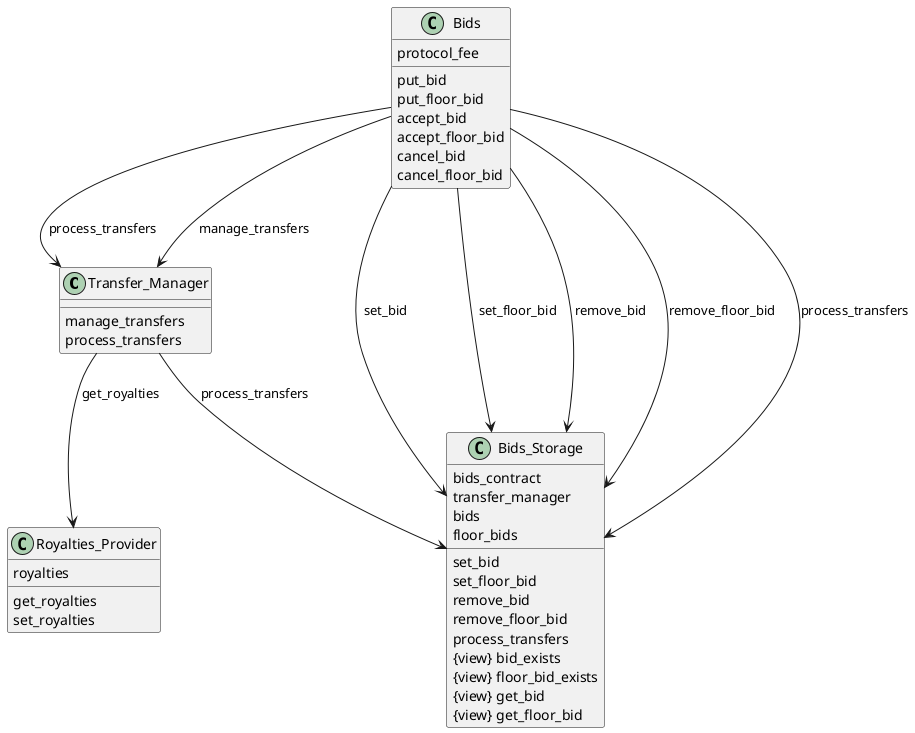 @startuml
class Transfer_Manager {
    {method} manage_transfers
    {method} process_transfers
}

class Royalties_Provider {
    {field} royalties
    {method} get_royalties
    {method} set_royalties
}

class Bids {
    {field} protocol_fee

    {method} put_bid
    {method} put_floor_bid
    {method} accept_bid
    {method} accept_floor_bid
    {method} cancel_bid
    {method} cancel_floor_bid
}

class Bids_Storage {
    {field} bids_contract
    {field} transfer_manager
    {field} bids
    {field} floor_bids

    {method} set_bid
    {method} set_floor_bid
    {method} remove_bid
    {method} remove_floor_bid
    {method} process_transfers
    {method}{view} bid_exists
    {method}{view} floor_bid_exists
    {method}{view} get_bid
    {method}{view} get_floor_bid
}

Bids --> Bids_Storage : set_bid
Bids --> Bids_Storage : set_floor_bid


Bids --> Bids_Storage : remove_bid
Bids --> Bids_Storage : remove_floor_bid

Bids --> Bids_Storage : process_transfers

Bids --> Transfer_Manager : process_transfers
Bids --> Transfer_Manager : manage_transfers

Transfer_Manager --> Bids_Storage: process_transfers
Transfer_Manager --> Royalties_Provider: get_royalties

@enduml